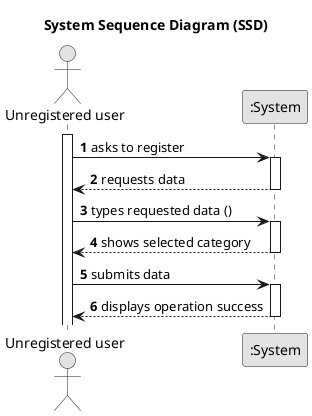 @startuml
skinparam monochrome true
skinparam packageStyle rectangle
skinparam shadowing false

title System Sequence Diagram (SSD)

autonumber

actor "Unregistered user" as Client
participant ":System" as System


activate Client

    Client -> System : asks to register
    activate System

        System --> Client : requests data
    deactivate System

    Client -> System : types requested data ()
    activate System

        System --> Client : shows selected category
    deactivate System

    Client -> System : submits data
    activate System

        System --> Client : displays operation success
    deactivate System

@enduml